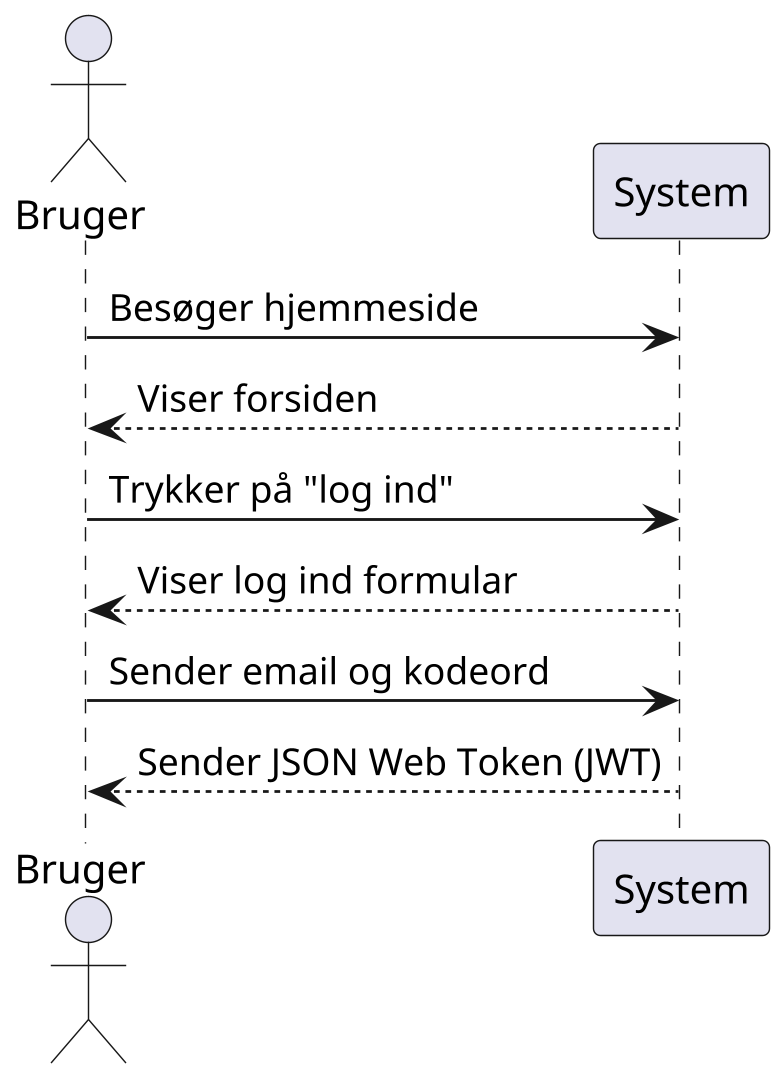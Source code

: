 @startuml class diagram
scale 1920*1080
actor Bruger
Bruger -> System: Besøger hjemmeside
Bruger <-- System: Viser forsiden
Bruger -> System: Trykker på "log ind"
Bruger <-- System: Viser log ind formular
Bruger -> System: Sender email og kodeord
Bruger <-- System: Sender JSON Web Token (JWT)
@enduml
